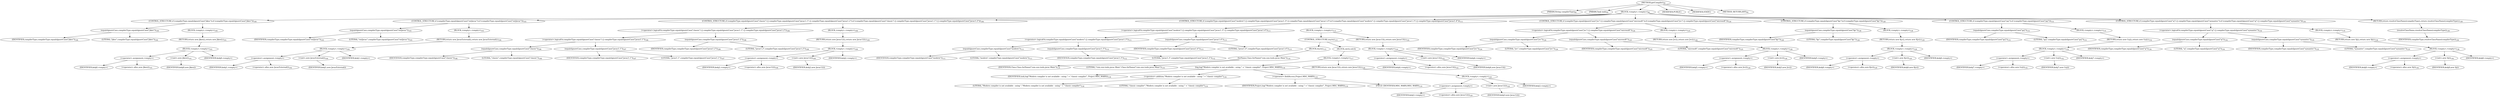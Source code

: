 digraph "getCompiler" {  
"22" [label = <(METHOD,getCompiler)<SUB>95</SUB>> ]
"23" [label = <(PARAM,String compilerType)<SUB>95</SUB>> ]
"24" [label = <(PARAM,Task task)<SUB>95</SUB>> ]
"25" [label = <(BLOCK,&lt;empty&gt;,&lt;empty&gt;)<SUB>96</SUB>> ]
"26" [label = <(CONTROL_STRUCTURE,if (compilerType.equalsIgnoreCase(&quot;jikes&quot;)),if (compilerType.equalsIgnoreCase(&quot;jikes&quot;)))<SUB>100</SUB>> ]
"27" [label = <(equalsIgnoreCase,compilerType.equalsIgnoreCase(&quot;jikes&quot;))<SUB>100</SUB>> ]
"28" [label = <(IDENTIFIER,compilerType,compilerType.equalsIgnoreCase(&quot;jikes&quot;))<SUB>100</SUB>> ]
"29" [label = <(LITERAL,&quot;jikes&quot;,compilerType.equalsIgnoreCase(&quot;jikes&quot;))<SUB>100</SUB>> ]
"30" [label = <(BLOCK,&lt;empty&gt;,&lt;empty&gt;)<SUB>100</SUB>> ]
"31" [label = <(RETURN,return new Jikes();,return new Jikes();)<SUB>101</SUB>> ]
"32" [label = <(BLOCK,&lt;empty&gt;,&lt;empty&gt;)<SUB>101</SUB>> ]
"33" [label = <(&lt;operator&gt;.assignment,&lt;empty&gt;)> ]
"34" [label = <(IDENTIFIER,$obj0,&lt;empty&gt;)> ]
"35" [label = <(&lt;operator&gt;.alloc,new Jikes())<SUB>101</SUB>> ]
"36" [label = <(&lt;init&gt;,new Jikes())<SUB>101</SUB>> ]
"37" [label = <(IDENTIFIER,$obj0,new Jikes())> ]
"38" [label = <(IDENTIFIER,$obj0,&lt;empty&gt;)> ]
"39" [label = <(CONTROL_STRUCTURE,if (compilerType.equalsIgnoreCase(&quot;extJavac&quot;)),if (compilerType.equalsIgnoreCase(&quot;extJavac&quot;)))<SUB>103</SUB>> ]
"40" [label = <(equalsIgnoreCase,compilerType.equalsIgnoreCase(&quot;extJavac&quot;))<SUB>103</SUB>> ]
"41" [label = <(IDENTIFIER,compilerType,compilerType.equalsIgnoreCase(&quot;extJavac&quot;))<SUB>103</SUB>> ]
"42" [label = <(LITERAL,&quot;extJavac&quot;,compilerType.equalsIgnoreCase(&quot;extJavac&quot;))<SUB>103</SUB>> ]
"43" [label = <(BLOCK,&lt;empty&gt;,&lt;empty&gt;)<SUB>103</SUB>> ]
"44" [label = <(RETURN,return new JavacExternal();,return new JavacExternal();)<SUB>104</SUB>> ]
"45" [label = <(BLOCK,&lt;empty&gt;,&lt;empty&gt;)<SUB>104</SUB>> ]
"46" [label = <(&lt;operator&gt;.assignment,&lt;empty&gt;)> ]
"47" [label = <(IDENTIFIER,$obj1,&lt;empty&gt;)> ]
"48" [label = <(&lt;operator&gt;.alloc,new JavacExternal())<SUB>104</SUB>> ]
"49" [label = <(&lt;init&gt;,new JavacExternal())<SUB>104</SUB>> ]
"50" [label = <(IDENTIFIER,$obj1,new JavacExternal())> ]
"51" [label = <(IDENTIFIER,$obj1,&lt;empty&gt;)> ]
"52" [label = <(CONTROL_STRUCTURE,if (compilerType.equalsIgnoreCase(&quot;classic&quot;) || compilerType.equalsIgnoreCase(&quot;javac1.1&quot;) || compilerType.equalsIgnoreCase(&quot;javac1.2&quot;)),if (compilerType.equalsIgnoreCase(&quot;classic&quot;) || compilerType.equalsIgnoreCase(&quot;javac1.1&quot;) || compilerType.equalsIgnoreCase(&quot;javac1.2&quot;)))<SUB>106</SUB>> ]
"53" [label = <(&lt;operator&gt;.logicalOr,compilerType.equalsIgnoreCase(&quot;classic&quot;) || compilerType.equalsIgnoreCase(&quot;javac1.1&quot;) || compilerType.equalsIgnoreCase(&quot;javac1.2&quot;))<SUB>106</SUB>> ]
"54" [label = <(&lt;operator&gt;.logicalOr,compilerType.equalsIgnoreCase(&quot;classic&quot;) || compilerType.equalsIgnoreCase(&quot;javac1.1&quot;))<SUB>106</SUB>> ]
"55" [label = <(equalsIgnoreCase,compilerType.equalsIgnoreCase(&quot;classic&quot;))<SUB>106</SUB>> ]
"56" [label = <(IDENTIFIER,compilerType,compilerType.equalsIgnoreCase(&quot;classic&quot;))<SUB>106</SUB>> ]
"57" [label = <(LITERAL,&quot;classic&quot;,compilerType.equalsIgnoreCase(&quot;classic&quot;))<SUB>106</SUB>> ]
"58" [label = <(equalsIgnoreCase,compilerType.equalsIgnoreCase(&quot;javac1.1&quot;))<SUB>107</SUB>> ]
"59" [label = <(IDENTIFIER,compilerType,compilerType.equalsIgnoreCase(&quot;javac1.1&quot;))<SUB>107</SUB>> ]
"60" [label = <(LITERAL,&quot;javac1.1&quot;,compilerType.equalsIgnoreCase(&quot;javac1.1&quot;))<SUB>107</SUB>> ]
"61" [label = <(equalsIgnoreCase,compilerType.equalsIgnoreCase(&quot;javac1.2&quot;))<SUB>108</SUB>> ]
"62" [label = <(IDENTIFIER,compilerType,compilerType.equalsIgnoreCase(&quot;javac1.2&quot;))<SUB>108</SUB>> ]
"63" [label = <(LITERAL,&quot;javac1.2&quot;,compilerType.equalsIgnoreCase(&quot;javac1.2&quot;))<SUB>108</SUB>> ]
"64" [label = <(BLOCK,&lt;empty&gt;,&lt;empty&gt;)<SUB>108</SUB>> ]
"65" [label = <(RETURN,return new Javac12();,return new Javac12();)<SUB>109</SUB>> ]
"66" [label = <(BLOCK,&lt;empty&gt;,&lt;empty&gt;)<SUB>109</SUB>> ]
"67" [label = <(&lt;operator&gt;.assignment,&lt;empty&gt;)> ]
"68" [label = <(IDENTIFIER,$obj2,&lt;empty&gt;)> ]
"69" [label = <(&lt;operator&gt;.alloc,new Javac12())<SUB>109</SUB>> ]
"70" [label = <(&lt;init&gt;,new Javac12())<SUB>109</SUB>> ]
"71" [label = <(IDENTIFIER,$obj2,new Javac12())> ]
"72" [label = <(IDENTIFIER,$obj2,&lt;empty&gt;)> ]
"73" [label = <(CONTROL_STRUCTURE,if (compilerType.equalsIgnoreCase(&quot;modern&quot;) || compilerType.equalsIgnoreCase(&quot;javac1.3&quot;) || compilerType.equalsIgnoreCase(&quot;javac1.4&quot;)),if (compilerType.equalsIgnoreCase(&quot;modern&quot;) || compilerType.equalsIgnoreCase(&quot;javac1.3&quot;) || compilerType.equalsIgnoreCase(&quot;javac1.4&quot;)))<SUB>111</SUB>> ]
"74" [label = <(&lt;operator&gt;.logicalOr,compilerType.equalsIgnoreCase(&quot;modern&quot;) || compilerType.equalsIgnoreCase(&quot;javac1.3&quot;) || compilerType.equalsIgnoreCase(&quot;javac1.4&quot;))<SUB>111</SUB>> ]
"75" [label = <(&lt;operator&gt;.logicalOr,compilerType.equalsIgnoreCase(&quot;modern&quot;) || compilerType.equalsIgnoreCase(&quot;javac1.3&quot;))<SUB>111</SUB>> ]
"76" [label = <(equalsIgnoreCase,compilerType.equalsIgnoreCase(&quot;modern&quot;))<SUB>111</SUB>> ]
"77" [label = <(IDENTIFIER,compilerType,compilerType.equalsIgnoreCase(&quot;modern&quot;))<SUB>111</SUB>> ]
"78" [label = <(LITERAL,&quot;modern&quot;,compilerType.equalsIgnoreCase(&quot;modern&quot;))<SUB>111</SUB>> ]
"79" [label = <(equalsIgnoreCase,compilerType.equalsIgnoreCase(&quot;javac1.3&quot;))<SUB>112</SUB>> ]
"80" [label = <(IDENTIFIER,compilerType,compilerType.equalsIgnoreCase(&quot;javac1.3&quot;))<SUB>112</SUB>> ]
"81" [label = <(LITERAL,&quot;javac1.3&quot;,compilerType.equalsIgnoreCase(&quot;javac1.3&quot;))<SUB>112</SUB>> ]
"82" [label = <(equalsIgnoreCase,compilerType.equalsIgnoreCase(&quot;javac1.4&quot;))<SUB>113</SUB>> ]
"83" [label = <(IDENTIFIER,compilerType,compilerType.equalsIgnoreCase(&quot;javac1.4&quot;))<SUB>113</SUB>> ]
"84" [label = <(LITERAL,&quot;javac1.4&quot;,compilerType.equalsIgnoreCase(&quot;javac1.4&quot;))<SUB>113</SUB>> ]
"85" [label = <(BLOCK,&lt;empty&gt;,&lt;empty&gt;)<SUB>113</SUB>> ]
"86" [label = <(CONTROL_STRUCTURE,try,try)<SUB>115</SUB>> ]
"87" [label = <(BLOCK,try,try)<SUB>115</SUB>> ]
"88" [label = <(forName,Class.forName(&quot;com.sun.tools.javac.Main&quot;))<SUB>116</SUB>> ]
"89" [label = <(IDENTIFIER,Class,Class.forName(&quot;com.sun.tools.javac.Main&quot;))<SUB>116</SUB>> ]
"90" [label = <(LITERAL,&quot;com.sun.tools.javac.Main&quot;,Class.forName(&quot;com.sun.tools.javac.Main&quot;))<SUB>116</SUB>> ]
"91" [label = <(BLOCK,catch,catch)> ]
"92" [label = <(BLOCK,&lt;empty&gt;,&lt;empty&gt;)<SUB>117</SUB>> ]
"93" [label = <(log,log(&quot;Modern compiler is not available - using &quot; + &quot;classic compiler&quot;, Project.MSG_WARN))<SUB>118</SUB>> ]
"94" [label = <(IDENTIFIER,task,log(&quot;Modern compiler is not available - using &quot; + &quot;classic compiler&quot;, Project.MSG_WARN))<SUB>118</SUB>> ]
"95" [label = <(&lt;operator&gt;.addition,&quot;Modern compiler is not available - using &quot; + &quot;classic compiler&quot;)<SUB>118</SUB>> ]
"96" [label = <(LITERAL,&quot;Modern compiler is not available - using &quot;,&quot;Modern compiler is not available - using &quot; + &quot;classic compiler&quot;)<SUB>118</SUB>> ]
"97" [label = <(LITERAL,&quot;classic compiler&quot;,&quot;Modern compiler is not available - using &quot; + &quot;classic compiler&quot;)<SUB>119</SUB>> ]
"98" [label = <(&lt;operator&gt;.fieldAccess,Project.MSG_WARN)<SUB>119</SUB>> ]
"99" [label = <(IDENTIFIER,Project,log(&quot;Modern compiler is not available - using &quot; + &quot;classic compiler&quot;, Project.MSG_WARN))<SUB>119</SUB>> ]
"100" [label = <(FIELD_IDENTIFIER,MSG_WARN,MSG_WARN)<SUB>119</SUB>> ]
"101" [label = <(RETURN,return new Javac12();,return new Javac12();)<SUB>120</SUB>> ]
"102" [label = <(BLOCK,&lt;empty&gt;,&lt;empty&gt;)<SUB>120</SUB>> ]
"103" [label = <(&lt;operator&gt;.assignment,&lt;empty&gt;)> ]
"104" [label = <(IDENTIFIER,$obj3,&lt;empty&gt;)> ]
"105" [label = <(&lt;operator&gt;.alloc,new Javac12())<SUB>120</SUB>> ]
"106" [label = <(&lt;init&gt;,new Javac12())<SUB>120</SUB>> ]
"107" [label = <(IDENTIFIER,$obj3,new Javac12())> ]
"108" [label = <(IDENTIFIER,$obj3,&lt;empty&gt;)> ]
"109" [label = <(RETURN,return new Javac13();,return new Javac13();)<SUB>122</SUB>> ]
"110" [label = <(BLOCK,&lt;empty&gt;,&lt;empty&gt;)<SUB>122</SUB>> ]
"111" [label = <(&lt;operator&gt;.assignment,&lt;empty&gt;)> ]
"112" [label = <(IDENTIFIER,$obj4,&lt;empty&gt;)> ]
"113" [label = <(&lt;operator&gt;.alloc,new Javac13())<SUB>122</SUB>> ]
"114" [label = <(&lt;init&gt;,new Javac13())<SUB>122</SUB>> ]
"115" [label = <(IDENTIFIER,$obj4,new Javac13())> ]
"116" [label = <(IDENTIFIER,$obj4,&lt;empty&gt;)> ]
"117" [label = <(CONTROL_STRUCTURE,if (compilerType.equalsIgnoreCase(&quot;jvc&quot;) || compilerType.equalsIgnoreCase(&quot;microsoft&quot;)),if (compilerType.equalsIgnoreCase(&quot;jvc&quot;) || compilerType.equalsIgnoreCase(&quot;microsoft&quot;)))<SUB>124</SUB>> ]
"118" [label = <(&lt;operator&gt;.logicalOr,compilerType.equalsIgnoreCase(&quot;jvc&quot;) || compilerType.equalsIgnoreCase(&quot;microsoft&quot;))<SUB>124</SUB>> ]
"119" [label = <(equalsIgnoreCase,compilerType.equalsIgnoreCase(&quot;jvc&quot;))<SUB>124</SUB>> ]
"120" [label = <(IDENTIFIER,compilerType,compilerType.equalsIgnoreCase(&quot;jvc&quot;))<SUB>124</SUB>> ]
"121" [label = <(LITERAL,&quot;jvc&quot;,compilerType.equalsIgnoreCase(&quot;jvc&quot;))<SUB>124</SUB>> ]
"122" [label = <(equalsIgnoreCase,compilerType.equalsIgnoreCase(&quot;microsoft&quot;))<SUB>125</SUB>> ]
"123" [label = <(IDENTIFIER,compilerType,compilerType.equalsIgnoreCase(&quot;microsoft&quot;))<SUB>125</SUB>> ]
"124" [label = <(LITERAL,&quot;microsoft&quot;,compilerType.equalsIgnoreCase(&quot;microsoft&quot;))<SUB>125</SUB>> ]
"125" [label = <(BLOCK,&lt;empty&gt;,&lt;empty&gt;)<SUB>125</SUB>> ]
"126" [label = <(RETURN,return new Jvc();,return new Jvc();)<SUB>126</SUB>> ]
"127" [label = <(BLOCK,&lt;empty&gt;,&lt;empty&gt;)<SUB>126</SUB>> ]
"128" [label = <(&lt;operator&gt;.assignment,&lt;empty&gt;)> ]
"129" [label = <(IDENTIFIER,$obj5,&lt;empty&gt;)> ]
"130" [label = <(&lt;operator&gt;.alloc,new Jvc())<SUB>126</SUB>> ]
"131" [label = <(&lt;init&gt;,new Jvc())<SUB>126</SUB>> ]
"132" [label = <(IDENTIFIER,$obj5,new Jvc())> ]
"133" [label = <(IDENTIFIER,$obj5,&lt;empty&gt;)> ]
"134" [label = <(CONTROL_STRUCTURE,if (compilerType.equalsIgnoreCase(&quot;kjc&quot;)),if (compilerType.equalsIgnoreCase(&quot;kjc&quot;)))<SUB>128</SUB>> ]
"135" [label = <(equalsIgnoreCase,compilerType.equalsIgnoreCase(&quot;kjc&quot;))<SUB>128</SUB>> ]
"136" [label = <(IDENTIFIER,compilerType,compilerType.equalsIgnoreCase(&quot;kjc&quot;))<SUB>128</SUB>> ]
"137" [label = <(LITERAL,&quot;kjc&quot;,compilerType.equalsIgnoreCase(&quot;kjc&quot;))<SUB>128</SUB>> ]
"138" [label = <(BLOCK,&lt;empty&gt;,&lt;empty&gt;)<SUB>128</SUB>> ]
"139" [label = <(RETURN,return new Kjc();,return new Kjc();)<SUB>129</SUB>> ]
"140" [label = <(BLOCK,&lt;empty&gt;,&lt;empty&gt;)<SUB>129</SUB>> ]
"141" [label = <(&lt;operator&gt;.assignment,&lt;empty&gt;)> ]
"142" [label = <(IDENTIFIER,$obj6,&lt;empty&gt;)> ]
"143" [label = <(&lt;operator&gt;.alloc,new Kjc())<SUB>129</SUB>> ]
"144" [label = <(&lt;init&gt;,new Kjc())<SUB>129</SUB>> ]
"145" [label = <(IDENTIFIER,$obj6,new Kjc())> ]
"146" [label = <(IDENTIFIER,$obj6,&lt;empty&gt;)> ]
"147" [label = <(CONTROL_STRUCTURE,if (compilerType.equalsIgnoreCase(&quot;gcj&quot;)),if (compilerType.equalsIgnoreCase(&quot;gcj&quot;)))<SUB>131</SUB>> ]
"148" [label = <(equalsIgnoreCase,compilerType.equalsIgnoreCase(&quot;gcj&quot;))<SUB>131</SUB>> ]
"149" [label = <(IDENTIFIER,compilerType,compilerType.equalsIgnoreCase(&quot;gcj&quot;))<SUB>131</SUB>> ]
"150" [label = <(LITERAL,&quot;gcj&quot;,compilerType.equalsIgnoreCase(&quot;gcj&quot;))<SUB>131</SUB>> ]
"151" [label = <(BLOCK,&lt;empty&gt;,&lt;empty&gt;)<SUB>131</SUB>> ]
"152" [label = <(RETURN,return new Gcj();,return new Gcj();)<SUB>132</SUB>> ]
"153" [label = <(BLOCK,&lt;empty&gt;,&lt;empty&gt;)<SUB>132</SUB>> ]
"154" [label = <(&lt;operator&gt;.assignment,&lt;empty&gt;)> ]
"155" [label = <(IDENTIFIER,$obj7,&lt;empty&gt;)> ]
"156" [label = <(&lt;operator&gt;.alloc,new Gcj())<SUB>132</SUB>> ]
"157" [label = <(&lt;init&gt;,new Gcj())<SUB>132</SUB>> ]
"158" [label = <(IDENTIFIER,$obj7,new Gcj())> ]
"159" [label = <(IDENTIFIER,$obj7,&lt;empty&gt;)> ]
"160" [label = <(CONTROL_STRUCTURE,if (compilerType.equalsIgnoreCase(&quot;sj&quot;) || compilerType.equalsIgnoreCase(&quot;symantec&quot;)),if (compilerType.equalsIgnoreCase(&quot;sj&quot;) || compilerType.equalsIgnoreCase(&quot;symantec&quot;)))<SUB>134</SUB>> ]
"161" [label = <(&lt;operator&gt;.logicalOr,compilerType.equalsIgnoreCase(&quot;sj&quot;) || compilerType.equalsIgnoreCase(&quot;symantec&quot;))<SUB>134</SUB>> ]
"162" [label = <(equalsIgnoreCase,compilerType.equalsIgnoreCase(&quot;sj&quot;))<SUB>134</SUB>> ]
"163" [label = <(IDENTIFIER,compilerType,compilerType.equalsIgnoreCase(&quot;sj&quot;))<SUB>134</SUB>> ]
"164" [label = <(LITERAL,&quot;sj&quot;,compilerType.equalsIgnoreCase(&quot;sj&quot;))<SUB>134</SUB>> ]
"165" [label = <(equalsIgnoreCase,compilerType.equalsIgnoreCase(&quot;symantec&quot;))<SUB>135</SUB>> ]
"166" [label = <(IDENTIFIER,compilerType,compilerType.equalsIgnoreCase(&quot;symantec&quot;))<SUB>135</SUB>> ]
"167" [label = <(LITERAL,&quot;symantec&quot;,compilerType.equalsIgnoreCase(&quot;symantec&quot;))<SUB>135</SUB>> ]
"168" [label = <(BLOCK,&lt;empty&gt;,&lt;empty&gt;)<SUB>135</SUB>> ]
"169" [label = <(RETURN,return new Sj();,return new Sj();)<SUB>136</SUB>> ]
"170" [label = <(BLOCK,&lt;empty&gt;,&lt;empty&gt;)<SUB>136</SUB>> ]
"171" [label = <(&lt;operator&gt;.assignment,&lt;empty&gt;)> ]
"172" [label = <(IDENTIFIER,$obj8,&lt;empty&gt;)> ]
"173" [label = <(&lt;operator&gt;.alloc,new Sj())<SUB>136</SUB>> ]
"174" [label = <(&lt;init&gt;,new Sj())<SUB>136</SUB>> ]
"175" [label = <(IDENTIFIER,$obj8,new Sj())> ]
"176" [label = <(IDENTIFIER,$obj8,&lt;empty&gt;)> ]
"177" [label = <(RETURN,return resolveClassName(compilerType);,return resolveClassName(compilerType);)<SUB>138</SUB>> ]
"178" [label = <(resolveClassName,resolveClassName(compilerType))<SUB>138</SUB>> ]
"179" [label = <(IDENTIFIER,compilerType,resolveClassName(compilerType))<SUB>138</SUB>> ]
"180" [label = <(MODIFIER,PUBLIC)> ]
"181" [label = <(MODIFIER,STATIC)> ]
"182" [label = <(METHOD_RETURN,ANY)<SUB>95</SUB>> ]
  "22" -> "23" 
  "22" -> "24" 
  "22" -> "25" 
  "22" -> "180" 
  "22" -> "181" 
  "22" -> "182" 
  "25" -> "26" 
  "25" -> "39" 
  "25" -> "52" 
  "25" -> "73" 
  "25" -> "117" 
  "25" -> "134" 
  "25" -> "147" 
  "25" -> "160" 
  "25" -> "177" 
  "26" -> "27" 
  "26" -> "30" 
  "27" -> "28" 
  "27" -> "29" 
  "30" -> "31" 
  "31" -> "32" 
  "32" -> "33" 
  "32" -> "36" 
  "32" -> "38" 
  "33" -> "34" 
  "33" -> "35" 
  "36" -> "37" 
  "39" -> "40" 
  "39" -> "43" 
  "40" -> "41" 
  "40" -> "42" 
  "43" -> "44" 
  "44" -> "45" 
  "45" -> "46" 
  "45" -> "49" 
  "45" -> "51" 
  "46" -> "47" 
  "46" -> "48" 
  "49" -> "50" 
  "52" -> "53" 
  "52" -> "64" 
  "53" -> "54" 
  "53" -> "61" 
  "54" -> "55" 
  "54" -> "58" 
  "55" -> "56" 
  "55" -> "57" 
  "58" -> "59" 
  "58" -> "60" 
  "61" -> "62" 
  "61" -> "63" 
  "64" -> "65" 
  "65" -> "66" 
  "66" -> "67" 
  "66" -> "70" 
  "66" -> "72" 
  "67" -> "68" 
  "67" -> "69" 
  "70" -> "71" 
  "73" -> "74" 
  "73" -> "85" 
  "74" -> "75" 
  "74" -> "82" 
  "75" -> "76" 
  "75" -> "79" 
  "76" -> "77" 
  "76" -> "78" 
  "79" -> "80" 
  "79" -> "81" 
  "82" -> "83" 
  "82" -> "84" 
  "85" -> "86" 
  "85" -> "109" 
  "86" -> "87" 
  "86" -> "91" 
  "87" -> "88" 
  "88" -> "89" 
  "88" -> "90" 
  "91" -> "92" 
  "92" -> "93" 
  "92" -> "101" 
  "93" -> "94" 
  "93" -> "95" 
  "93" -> "98" 
  "95" -> "96" 
  "95" -> "97" 
  "98" -> "99" 
  "98" -> "100" 
  "101" -> "102" 
  "102" -> "103" 
  "102" -> "106" 
  "102" -> "108" 
  "103" -> "104" 
  "103" -> "105" 
  "106" -> "107" 
  "109" -> "110" 
  "110" -> "111" 
  "110" -> "114" 
  "110" -> "116" 
  "111" -> "112" 
  "111" -> "113" 
  "114" -> "115" 
  "117" -> "118" 
  "117" -> "125" 
  "118" -> "119" 
  "118" -> "122" 
  "119" -> "120" 
  "119" -> "121" 
  "122" -> "123" 
  "122" -> "124" 
  "125" -> "126" 
  "126" -> "127" 
  "127" -> "128" 
  "127" -> "131" 
  "127" -> "133" 
  "128" -> "129" 
  "128" -> "130" 
  "131" -> "132" 
  "134" -> "135" 
  "134" -> "138" 
  "135" -> "136" 
  "135" -> "137" 
  "138" -> "139" 
  "139" -> "140" 
  "140" -> "141" 
  "140" -> "144" 
  "140" -> "146" 
  "141" -> "142" 
  "141" -> "143" 
  "144" -> "145" 
  "147" -> "148" 
  "147" -> "151" 
  "148" -> "149" 
  "148" -> "150" 
  "151" -> "152" 
  "152" -> "153" 
  "153" -> "154" 
  "153" -> "157" 
  "153" -> "159" 
  "154" -> "155" 
  "154" -> "156" 
  "157" -> "158" 
  "160" -> "161" 
  "160" -> "168" 
  "161" -> "162" 
  "161" -> "165" 
  "162" -> "163" 
  "162" -> "164" 
  "165" -> "166" 
  "165" -> "167" 
  "168" -> "169" 
  "169" -> "170" 
  "170" -> "171" 
  "170" -> "174" 
  "170" -> "176" 
  "171" -> "172" 
  "171" -> "173" 
  "174" -> "175" 
  "177" -> "178" 
  "178" -> "179" 
}
